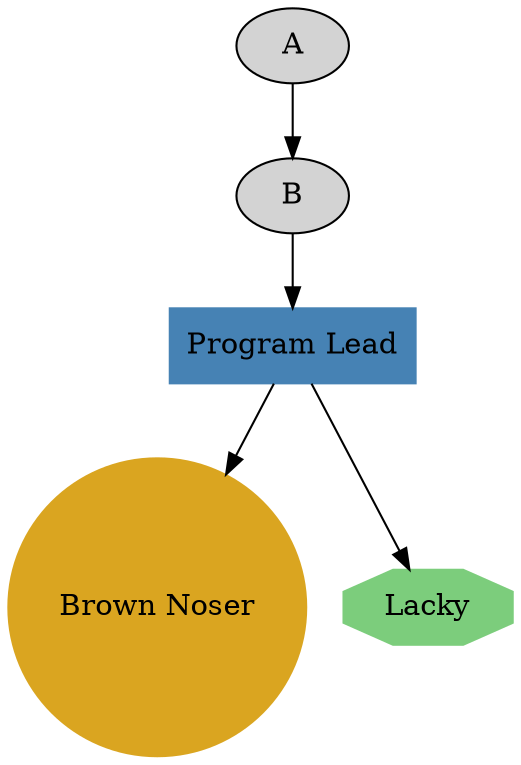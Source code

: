 digraph G {
node[style=filled]
A->B->C
C->{F,G}
C[label="Program Lead",   shape=box,        color=steelblue  ]
F[label="Brown Noser",    shape=circle,      color=goldenrod ]
G[label="Lacky",          shape=octagon,     color=palegreen3]
}
